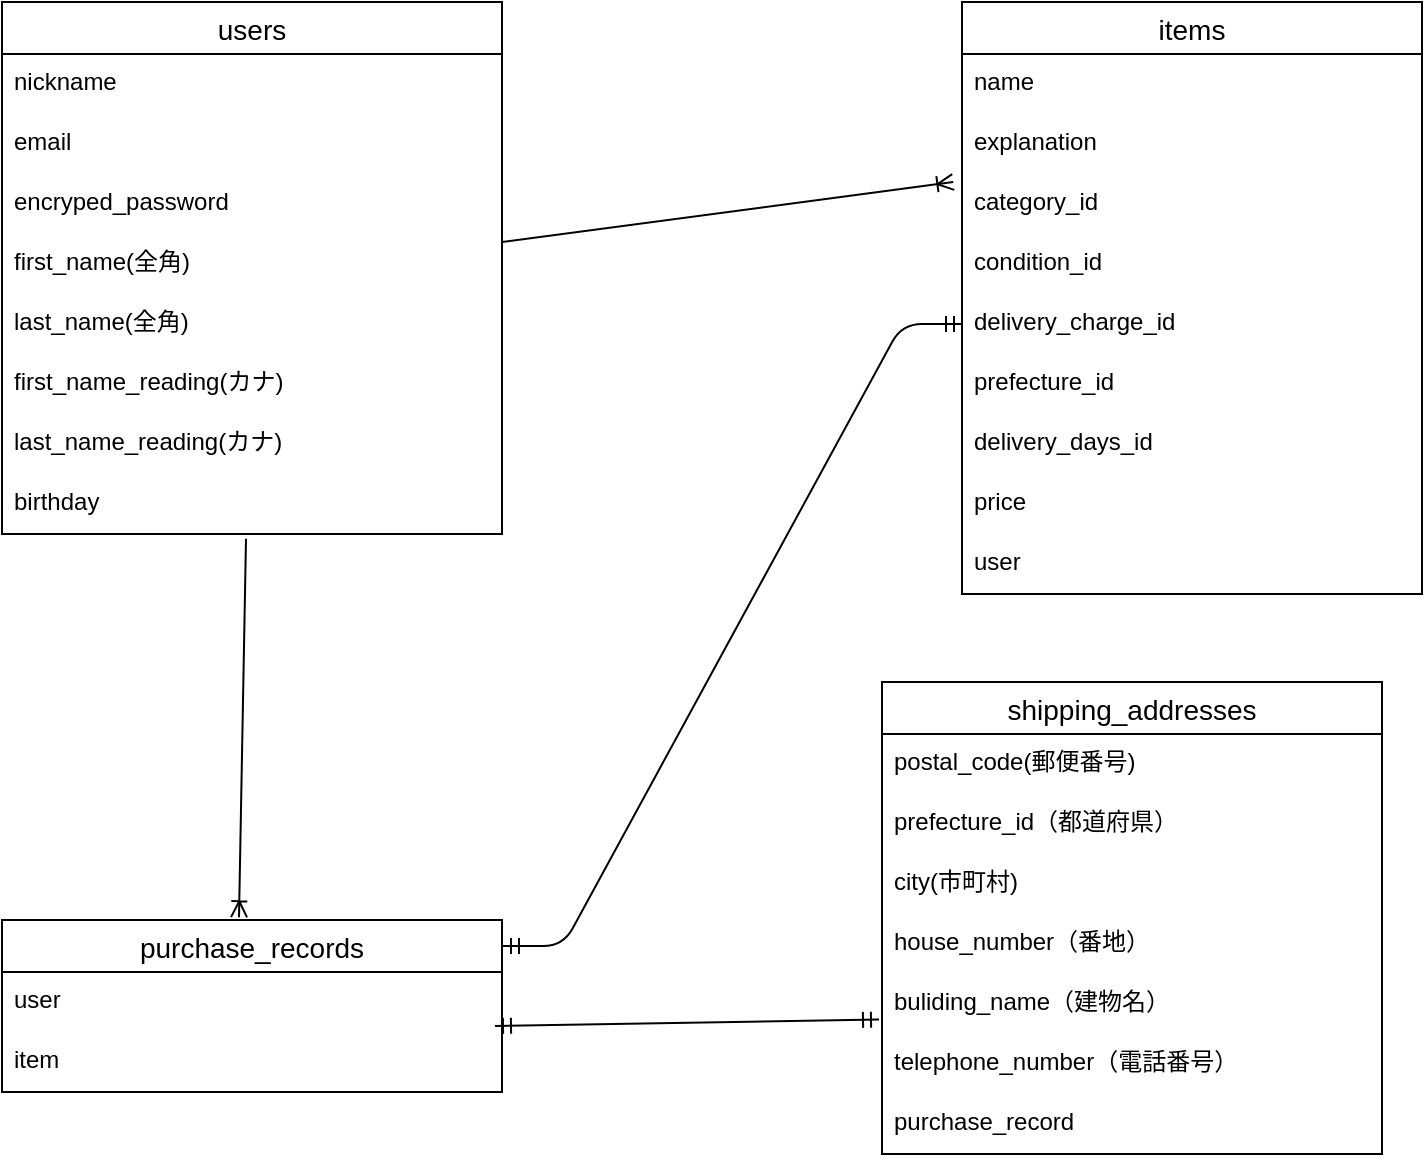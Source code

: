 <mxfile>
    <diagram id="FImIAmwFVnB-ygJ9KSYq" name="ページ1">
        <mxGraphModel dx="1296" dy="662" grid="1" gridSize="10" guides="1" tooltips="1" connect="1" arrows="1" fold="1" page="1" pageScale="1" pageWidth="827" pageHeight="1169" math="0" shadow="0">
            <root>
                <mxCell id="0"/>
                <mxCell id="1" parent="0"/>
                <mxCell id="tPwfLVKmn3BRr_RewJKb-1" value="users" style="swimlane;fontStyle=0;childLayout=stackLayout;horizontal=1;startSize=26;horizontalStack=0;resizeParent=1;resizeParentMax=0;resizeLast=0;collapsible=1;marginBottom=0;align=center;fontSize=14;" parent="1" vertex="1">
                    <mxGeometry x="40" y="40" width="250" height="266" as="geometry"/>
                </mxCell>
                <mxCell id="tPwfLVKmn3BRr_RewJKb-2" value="nickname&#10;" style="text;strokeColor=none;fillColor=none;spacingLeft=4;spacingRight=4;overflow=hidden;rotatable=0;points=[[0,0.5],[1,0.5]];portConstraint=eastwest;fontSize=12;" parent="tPwfLVKmn3BRr_RewJKb-1" vertex="1">
                    <mxGeometry y="26" width="250" height="30" as="geometry"/>
                </mxCell>
                <mxCell id="tPwfLVKmn3BRr_RewJKb-3" value="email" style="text;strokeColor=none;fillColor=none;spacingLeft=4;spacingRight=4;overflow=hidden;rotatable=0;points=[[0,0.5],[1,0.5]];portConstraint=eastwest;fontSize=12;" parent="tPwfLVKmn3BRr_RewJKb-1" vertex="1">
                    <mxGeometry y="56" width="250" height="30" as="geometry"/>
                </mxCell>
                <mxCell id="tPwfLVKmn3BRr_RewJKb-4" value="encryped_password" style="text;strokeColor=none;fillColor=none;spacingLeft=4;spacingRight=4;overflow=hidden;rotatable=0;points=[[0,0.5],[1,0.5]];portConstraint=eastwest;fontSize=12;" parent="tPwfLVKmn3BRr_RewJKb-1" vertex="1">
                    <mxGeometry y="86" width="250" height="30" as="geometry"/>
                </mxCell>
                <mxCell id="tPwfLVKmn3BRr_RewJKb-5" value="first_name(全角)" style="text;strokeColor=none;fillColor=none;spacingLeft=4;spacingRight=4;overflow=hidden;rotatable=0;points=[[0,0.5],[1,0.5]];portConstraint=eastwest;fontSize=12;" parent="tPwfLVKmn3BRr_RewJKb-1" vertex="1">
                    <mxGeometry y="116" width="250" height="30" as="geometry"/>
                </mxCell>
                <mxCell id="31" value="last_name(全角)" style="text;strokeColor=none;fillColor=none;spacingLeft=4;spacingRight=4;overflow=hidden;rotatable=0;points=[[0,0.5],[1,0.5]];portConstraint=eastwest;fontSize=12;" parent="tPwfLVKmn3BRr_RewJKb-1" vertex="1">
                    <mxGeometry y="146" width="250" height="30" as="geometry"/>
                </mxCell>
                <mxCell id="tPwfLVKmn3BRr_RewJKb-8" value="first_name_reading(カナ)" style="text;strokeColor=none;fillColor=none;spacingLeft=4;spacingRight=4;overflow=hidden;rotatable=0;points=[[0,0.5],[1,0.5]];portConstraint=eastwest;fontSize=12;" parent="tPwfLVKmn3BRr_RewJKb-1" vertex="1">
                    <mxGeometry y="176" width="250" height="30" as="geometry"/>
                </mxCell>
                <mxCell id="30" value="last_name_reading(カナ)" style="text;strokeColor=none;fillColor=none;spacingLeft=4;spacingRight=4;overflow=hidden;rotatable=0;points=[[0,0.5],[1,0.5]];portConstraint=eastwest;fontSize=12;" parent="tPwfLVKmn3BRr_RewJKb-1" vertex="1">
                    <mxGeometry y="206" width="250" height="30" as="geometry"/>
                </mxCell>
                <mxCell id="tPwfLVKmn3BRr_RewJKb-7" value="birthday" style="text;strokeColor=none;fillColor=none;spacingLeft=4;spacingRight=4;overflow=hidden;rotatable=0;points=[[0,0.5],[1,0.5]];portConstraint=eastwest;fontSize=12;" parent="tPwfLVKmn3BRr_RewJKb-1" vertex="1">
                    <mxGeometry y="236" width="250" height="30" as="geometry"/>
                </mxCell>
                <mxCell id="tPwfLVKmn3BRr_RewJKb-9" value="items" style="swimlane;fontStyle=0;childLayout=stackLayout;horizontal=1;startSize=26;horizontalStack=0;resizeParent=1;resizeParentMax=0;resizeLast=0;collapsible=1;marginBottom=0;align=center;fontSize=14;" parent="1" vertex="1">
                    <mxGeometry x="520" y="40" width="230" height="296" as="geometry"/>
                </mxCell>
                <mxCell id="tPwfLVKmn3BRr_RewJKb-11" value="name" style="text;strokeColor=none;fillColor=none;spacingLeft=4;spacingRight=4;overflow=hidden;rotatable=0;points=[[0,0.5],[1,0.5]];portConstraint=eastwest;fontSize=12;" parent="tPwfLVKmn3BRr_RewJKb-9" vertex="1">
                    <mxGeometry y="26" width="230" height="30" as="geometry"/>
                </mxCell>
                <mxCell id="tPwfLVKmn3BRr_RewJKb-12" value="explanation&#10;" style="text;strokeColor=none;fillColor=none;spacingLeft=4;spacingRight=4;overflow=hidden;rotatable=0;points=[[0,0.5],[1,0.5]];portConstraint=eastwest;fontSize=12;" parent="tPwfLVKmn3BRr_RewJKb-9" vertex="1">
                    <mxGeometry y="56" width="230" height="30" as="geometry"/>
                </mxCell>
                <mxCell id="2" value="category_id" style="text;strokeColor=none;fillColor=none;spacingLeft=4;spacingRight=4;overflow=hidden;rotatable=0;points=[[0,0.5],[1,0.5]];portConstraint=eastwest;fontSize=12;" parent="tPwfLVKmn3BRr_RewJKb-9" vertex="1">
                    <mxGeometry y="86" width="230" height="30" as="geometry"/>
                </mxCell>
                <mxCell id="38" value="condition_id" style="text;strokeColor=none;fillColor=none;spacingLeft=4;spacingRight=4;overflow=hidden;rotatable=0;points=[[0,0.5],[1,0.5]];portConstraint=eastwest;fontSize=12;" vertex="1" parent="tPwfLVKmn3BRr_RewJKb-9">
                    <mxGeometry y="116" width="230" height="30" as="geometry"/>
                </mxCell>
                <mxCell id="3" value="delivery_charge_id" style="text;strokeColor=none;fillColor=none;spacingLeft=4;spacingRight=4;overflow=hidden;rotatable=0;points=[[0,0.5],[1,0.5]];portConstraint=eastwest;fontSize=12;" parent="tPwfLVKmn3BRr_RewJKb-9" vertex="1">
                    <mxGeometry y="146" width="230" height="30" as="geometry"/>
                </mxCell>
                <mxCell id="36" value="prefecture_id" style="text;strokeColor=none;fillColor=none;spacingLeft=4;spacingRight=4;overflow=hidden;rotatable=0;points=[[0,0.5],[1,0.5]];portConstraint=eastwest;fontSize=12;" vertex="1" parent="tPwfLVKmn3BRr_RewJKb-9">
                    <mxGeometry y="176" width="230" height="30" as="geometry"/>
                </mxCell>
                <mxCell id="37" value="delivery_days_id" style="text;strokeColor=none;fillColor=none;spacingLeft=4;spacingRight=4;overflow=hidden;rotatable=0;points=[[0,0.5],[1,0.5]];portConstraint=eastwest;fontSize=12;" vertex="1" parent="tPwfLVKmn3BRr_RewJKb-9">
                    <mxGeometry y="206" width="230" height="30" as="geometry"/>
                </mxCell>
                <mxCell id="4" value="price" style="text;strokeColor=none;fillColor=none;spacingLeft=4;spacingRight=4;overflow=hidden;rotatable=0;points=[[0,0.5],[1,0.5]];portConstraint=eastwest;fontSize=12;" parent="tPwfLVKmn3BRr_RewJKb-9" vertex="1">
                    <mxGeometry y="236" width="230" height="30" as="geometry"/>
                </mxCell>
                <mxCell id="19" value="user" style="text;strokeColor=none;fillColor=none;spacingLeft=4;spacingRight=4;overflow=hidden;rotatable=0;points=[[0,0.5],[1,0.5]];portConstraint=eastwest;fontSize=12;" parent="tPwfLVKmn3BRr_RewJKb-9" vertex="1">
                    <mxGeometry y="266" width="230" height="30" as="geometry"/>
                </mxCell>
                <mxCell id="5" value="purchase_records" style="swimlane;fontStyle=0;childLayout=stackLayout;horizontal=1;startSize=26;horizontalStack=0;resizeParent=1;resizeParentMax=0;resizeLast=0;collapsible=1;marginBottom=0;align=center;fontSize=14;" parent="1" vertex="1">
                    <mxGeometry x="40" y="499" width="250" height="86" as="geometry"/>
                </mxCell>
                <mxCell id="6" value="user" style="text;strokeColor=none;fillColor=none;spacingLeft=4;spacingRight=4;overflow=hidden;rotatable=0;points=[[0,0.5],[1,0.5]];portConstraint=eastwest;fontSize=12;" parent="5" vertex="1">
                    <mxGeometry y="26" width="250" height="30" as="geometry"/>
                </mxCell>
                <mxCell id="20" value="item" style="text;strokeColor=none;fillColor=none;spacingLeft=4;spacingRight=4;overflow=hidden;rotatable=0;points=[[0,0.5],[1,0.5]];portConstraint=eastwest;fontSize=12;" parent="5" vertex="1">
                    <mxGeometry y="56" width="250" height="30" as="geometry"/>
                </mxCell>
                <mxCell id="14" value="shipping_addresses" style="swimlane;fontStyle=0;childLayout=stackLayout;horizontal=1;startSize=26;horizontalStack=0;resizeParent=1;resizeParentMax=0;resizeLast=0;collapsible=1;marginBottom=0;align=center;fontSize=14;" parent="1" vertex="1">
                    <mxGeometry x="480" y="380" width="250" height="236" as="geometry"/>
                </mxCell>
                <mxCell id="15" value="postal_code(郵便番号)" style="text;strokeColor=none;fillColor=none;spacingLeft=4;spacingRight=4;overflow=hidden;rotatable=0;points=[[0,0.5],[1,0.5]];portConstraint=eastwest;fontSize=12;" parent="14" vertex="1">
                    <mxGeometry y="26" width="250" height="30" as="geometry"/>
                </mxCell>
                <mxCell id="16" value="prefecture_id（都道府県）" style="text;strokeColor=none;fillColor=none;spacingLeft=4;spacingRight=4;overflow=hidden;rotatable=0;points=[[0,0.5],[1,0.5]];portConstraint=eastwest;fontSize=12;" parent="14" vertex="1">
                    <mxGeometry y="56" width="250" height="30" as="geometry"/>
                </mxCell>
                <mxCell id="17" value="city(市町村)" style="text;strokeColor=none;fillColor=none;spacingLeft=4;spacingRight=4;overflow=hidden;rotatable=0;points=[[0,0.5],[1,0.5]];portConstraint=eastwest;fontSize=12;" parent="14" vertex="1">
                    <mxGeometry y="86" width="250" height="30" as="geometry"/>
                </mxCell>
                <mxCell id="25" value="house_number（番地）" style="text;strokeColor=none;fillColor=none;spacingLeft=4;spacingRight=4;overflow=hidden;rotatable=0;points=[[0,0.5],[1,0.5]];portConstraint=eastwest;fontSize=12;" parent="14" vertex="1">
                    <mxGeometry y="116" width="250" height="30" as="geometry"/>
                </mxCell>
                <mxCell id="26" value="buliding_name（建物名）" style="text;strokeColor=none;fillColor=none;spacingLeft=4;spacingRight=4;overflow=hidden;rotatable=0;points=[[0,0.5],[1,0.5]];portConstraint=eastwest;fontSize=12;" parent="14" vertex="1">
                    <mxGeometry y="146" width="250" height="30" as="geometry"/>
                </mxCell>
                <mxCell id="27" value="telephone_number（電話番号）" style="text;strokeColor=none;fillColor=none;spacingLeft=4;spacingRight=4;overflow=hidden;rotatable=0;points=[[0,0.5],[1,0.5]];portConstraint=eastwest;fontSize=12;" parent="14" vertex="1">
                    <mxGeometry y="176" width="250" height="30" as="geometry"/>
                </mxCell>
                <mxCell id="32" value="purchase_record" style="text;strokeColor=none;fillColor=none;spacingLeft=4;spacingRight=4;overflow=hidden;rotatable=0;points=[[0,0.5],[1,0.5]];portConstraint=eastwest;fontSize=12;" parent="14" vertex="1">
                    <mxGeometry y="206" width="250" height="30" as="geometry"/>
                </mxCell>
                <mxCell id="21" value="" style="fontSize=12;html=1;endArrow=ERoneToMany;entryX=-0.019;entryY=0.133;entryDx=0;entryDy=0;entryPerimeter=0;" parent="1" target="2" edge="1">
                    <mxGeometry width="100" height="100" relative="1" as="geometry">
                        <mxPoint x="290" y="160" as="sourcePoint"/>
                        <mxPoint x="390" y="60" as="targetPoint"/>
                    </mxGeometry>
                </mxCell>
                <mxCell id="22" value="" style="fontSize=12;html=1;endArrow=ERoneToMany;entryX=0.474;entryY=-0.016;entryDx=0;entryDy=0;entryPerimeter=0;exitX=0.488;exitY=1.08;exitDx=0;exitDy=0;exitPerimeter=0;" parent="1" target="5" edge="1" source="tPwfLVKmn3BRr_RewJKb-7">
                    <mxGeometry width="100" height="100" relative="1" as="geometry">
                        <mxPoint x="160" y="396" as="sourcePoint"/>
                        <mxPoint x="160" y="456" as="targetPoint"/>
                    </mxGeometry>
                </mxCell>
                <mxCell id="23" value="" style="edgeStyle=entityRelationEdgeStyle;fontSize=12;html=1;endArrow=ERmandOne;startArrow=ERmandOne;entryX=0;entryY=0.5;entryDx=0;entryDy=0;exitX=1.002;exitY=0.151;exitDx=0;exitDy=0;exitPerimeter=0;" parent="1" source="5" target="3" edge="1">
                    <mxGeometry width="100" height="100" relative="1" as="geometry">
                        <mxPoint x="290" y="440" as="sourcePoint"/>
                        <mxPoint x="370" y="240" as="targetPoint"/>
                    </mxGeometry>
                </mxCell>
                <mxCell id="24" value="" style="fontSize=12;html=1;endArrow=ERmandOne;startArrow=ERmandOne;entryX=-0.006;entryY=0.76;entryDx=0;entryDy=0;exitX=0.986;exitY=-0.1;exitDx=0;exitDy=0;exitPerimeter=0;entryPerimeter=0;" parent="1" source="20" target="26" edge="1">
                    <mxGeometry width="100" height="100" relative="1" as="geometry">
                        <mxPoint x="270" y="340" as="sourcePoint"/>
                        <mxPoint x="370" y="240" as="targetPoint"/>
                    </mxGeometry>
                </mxCell>
            </root>
        </mxGraphModel>
    </diagram>
    <diagram id="jHzrHpXyLYcn9v8cKgGh" name="ページ2">
        <mxGraphModel dx="862" dy="563" grid="1" gridSize="10" guides="1" tooltips="1" connect="1" arrows="1" fold="1" page="1" pageScale="1" pageWidth="827" pageHeight="1169" math="0" shadow="0">
            <root>
                <mxCell id="0"/>
                <mxCell id="1" parent="0"/>
            </root>
        </mxGraphModel>
    </diagram>
</mxfile>